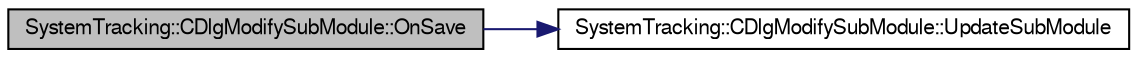 digraph G
{
  edge [fontname="FreeSans",fontsize="10",labelfontname="FreeSans",labelfontsize="10"];
  node [fontname="FreeSans",fontsize="10",shape=record];
  rankdir="LR";
  Node1 [label="SystemTracking::CDlgModifySubModule::OnSave",height=0.2,width=0.4,color="black", fillcolor="grey75", style="filled" fontcolor="black"];
  Node1 -> Node2 [color="midnightblue",fontsize="10",style="solid",fontname="FreeSans"];
  Node2 [label="SystemTracking::CDlgModifySubModule::UpdateSubModule",height=0.2,width=0.4,color="black", fillcolor="white", style="filled",URL="$classSystemTracking_1_1CDlgModifySubModule.html#aab86d12463ce41f755693a70c56c3e5f",tooltip="This signal is emitted when a program is updated."];
}
